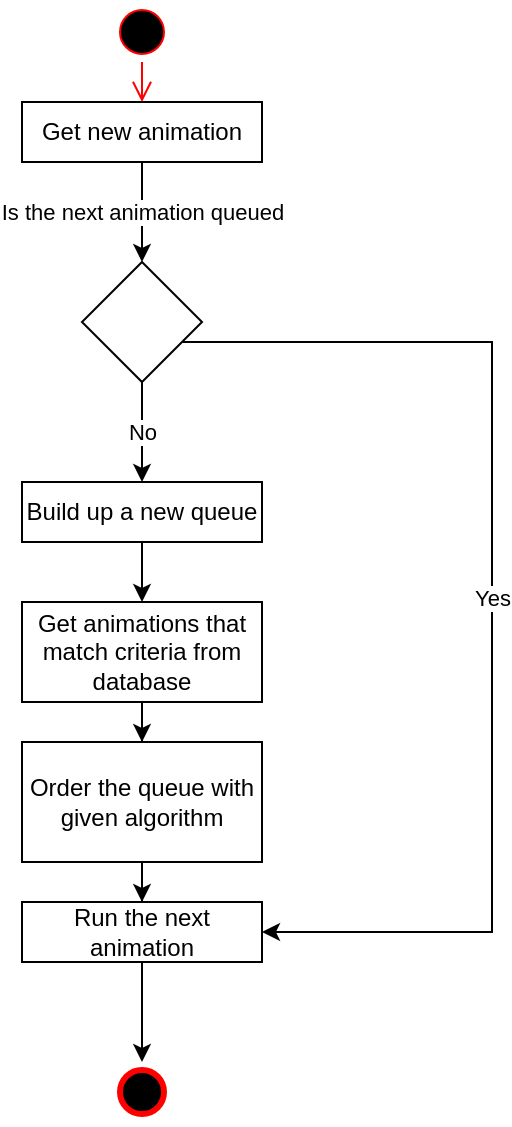 <mxfile version="14.0.4" type="google"><diagram id="fwMXntF_GfS15_ekhCJB" name="Page-1"><mxGraphModel dx="1038" dy="580" grid="1" gridSize="10" guides="1" tooltips="1" connect="1" arrows="1" fold="1" page="1" pageScale="1" pageWidth="850" pageHeight="1100" math="0" shadow="0"><root><mxCell id="0"/><mxCell id="1" parent="0"/><mxCell id="j6Ovd4Mg2w5LhGyPTxhw-1" value="" style="ellipse;html=1;shape=startState;fillColor=#000000;strokeColor=#ff0000;" parent="1" vertex="1"><mxGeometry x="410" y="120" width="30" height="30" as="geometry"/></mxCell><mxCell id="j6Ovd4Mg2w5LhGyPTxhw-2" value="" style="edgeStyle=orthogonalEdgeStyle;html=1;verticalAlign=bottom;endArrow=open;endSize=8;strokeColor=#ff0000;" parent="1" source="j6Ovd4Mg2w5LhGyPTxhw-1" edge="1" target="UxXw_pKaXRac5PwG2fmi-1"><mxGeometry relative="1" as="geometry"><mxPoint x="425" y="200" as="targetPoint"/></mxGeometry></mxCell><mxCell id="UxXw_pKaXRac5PwG2fmi-4" value="Is the next animation queued" style="edgeStyle=orthogonalEdgeStyle;rounded=0;orthogonalLoop=1;jettySize=auto;html=1;exitX=0.5;exitY=1;exitDx=0;exitDy=0;" edge="1" parent="1" source="UxXw_pKaXRac5PwG2fmi-1" target="UxXw_pKaXRac5PwG2fmi-3"><mxGeometry relative="1" as="geometry"/></mxCell><mxCell id="UxXw_pKaXRac5PwG2fmi-1" value="Get new animation" style="rounded=0;whiteSpace=wrap;html=1;" vertex="1" parent="1"><mxGeometry x="365" y="170" width="120" height="30" as="geometry"/></mxCell><mxCell id="UxXw_pKaXRac5PwG2fmi-13" value="No" style="edgeStyle=orthogonalEdgeStyle;rounded=0;orthogonalLoop=1;jettySize=auto;html=1;" edge="1" parent="1" source="UxXw_pKaXRac5PwG2fmi-3" target="UxXw_pKaXRac5PwG2fmi-12"><mxGeometry relative="1" as="geometry"/></mxCell><mxCell id="UxXw_pKaXRac5PwG2fmi-15" value="Yes" style="edgeStyle=orthogonalEdgeStyle;rounded=0;orthogonalLoop=1;jettySize=auto;html=1;entryX=1;entryY=0.5;entryDx=0;entryDy=0;" edge="1" parent="1" source="UxXw_pKaXRac5PwG2fmi-3" target="UxXw_pKaXRac5PwG2fmi-14"><mxGeometry relative="1" as="geometry"><mxPoint x="640" y="560" as="targetPoint"/><Array as="points"><mxPoint x="600" y="290"/><mxPoint x="600" y="585"/></Array></mxGeometry></mxCell><mxCell id="UxXw_pKaXRac5PwG2fmi-3" value="" style="rhombus;whiteSpace=wrap;html=1;" vertex="1" parent="1"><mxGeometry x="395" y="250" width="60" height="60" as="geometry"/></mxCell><mxCell id="UxXw_pKaXRac5PwG2fmi-24" value="" style="edgeStyle=orthogonalEdgeStyle;rounded=0;orthogonalLoop=1;jettySize=auto;html=1;" edge="1" parent="1" source="UxXw_pKaXRac5PwG2fmi-12" target="UxXw_pKaXRac5PwG2fmi-23"><mxGeometry relative="1" as="geometry"/></mxCell><mxCell id="UxXw_pKaXRac5PwG2fmi-12" value="Build up a new queue" style="whiteSpace=wrap;html=1;" vertex="1" parent="1"><mxGeometry x="365" y="360" width="120" height="30" as="geometry"/></mxCell><mxCell id="UxXw_pKaXRac5PwG2fmi-18" style="edgeStyle=orthogonalEdgeStyle;rounded=0;orthogonalLoop=1;jettySize=auto;html=1;exitX=0.5;exitY=1;exitDx=0;exitDy=0;entryX=0.5;entryY=0;entryDx=0;entryDy=0;" edge="1" parent="1" source="UxXw_pKaXRac5PwG2fmi-14" target="UxXw_pKaXRac5PwG2fmi-16"><mxGeometry relative="1" as="geometry"/></mxCell><mxCell id="UxXw_pKaXRac5PwG2fmi-14" value="Run the next animation" style="whiteSpace=wrap;html=1;" vertex="1" parent="1"><mxGeometry x="365" y="570" width="120" height="30" as="geometry"/></mxCell><mxCell id="UxXw_pKaXRac5PwG2fmi-16" value="" style="ellipse;html=1;shape=startState;fillColor=#000000;strokeColor=#ff0000;perimeterSpacing=0;shadow=0;strokeWidth=3;" vertex="1" parent="1"><mxGeometry x="410" y="650" width="30" height="30" as="geometry"/></mxCell><mxCell id="UxXw_pKaXRac5PwG2fmi-28" value="" style="edgeStyle=orthogonalEdgeStyle;rounded=0;orthogonalLoop=1;jettySize=auto;html=1;" edge="1" parent="1" source="UxXw_pKaXRac5PwG2fmi-23" target="UxXw_pKaXRac5PwG2fmi-27"><mxGeometry relative="1" as="geometry"/></mxCell><mxCell id="UxXw_pKaXRac5PwG2fmi-23" value="Get animations that match criteria from database" style="whiteSpace=wrap;html=1;" vertex="1" parent="1"><mxGeometry x="365" y="420" width="120" height="50" as="geometry"/></mxCell><mxCell id="UxXw_pKaXRac5PwG2fmi-29" value="" style="edgeStyle=orthogonalEdgeStyle;rounded=0;orthogonalLoop=1;jettySize=auto;html=1;" edge="1" parent="1" source="UxXw_pKaXRac5PwG2fmi-27" target="UxXw_pKaXRac5PwG2fmi-14"><mxGeometry relative="1" as="geometry"/></mxCell><mxCell id="UxXw_pKaXRac5PwG2fmi-27" value="Order the queue with given algorithm" style="whiteSpace=wrap;html=1;" vertex="1" parent="1"><mxGeometry x="365" y="490" width="120" height="60" as="geometry"/></mxCell></root></mxGraphModel></diagram></mxfile>